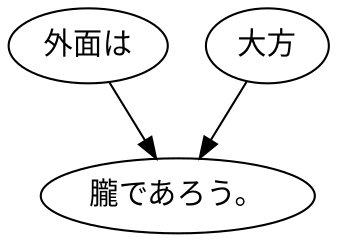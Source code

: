 digraph graph2660 {
	node0 [label="外面は"];
	node1 [label="大方"];
	node2 [label="朧であろう。"];
	node0 -> node2;
	node1 -> node2;
}
